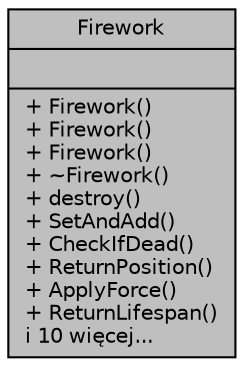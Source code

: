 digraph "Firework"
{
  edge [fontname="Helvetica",fontsize="10",labelfontname="Helvetica",labelfontsize="10"];
  node [fontname="Helvetica",fontsize="10",shape=record];
  Node1 [label="{Firework\n||+ Firework()\l+ Firework()\l+ Firework()\l+ ~Firework()\l+ destroy()\l+ SetAndAdd()\l+ CheckIfDead()\l+ ReturnPosition()\l+ ApplyForce()\l+ ReturnLifespan()\li 10 więcej...\l}",height=0.2,width=0.4,color="black", fillcolor="grey75", style="filled", fontcolor="black"];
}
